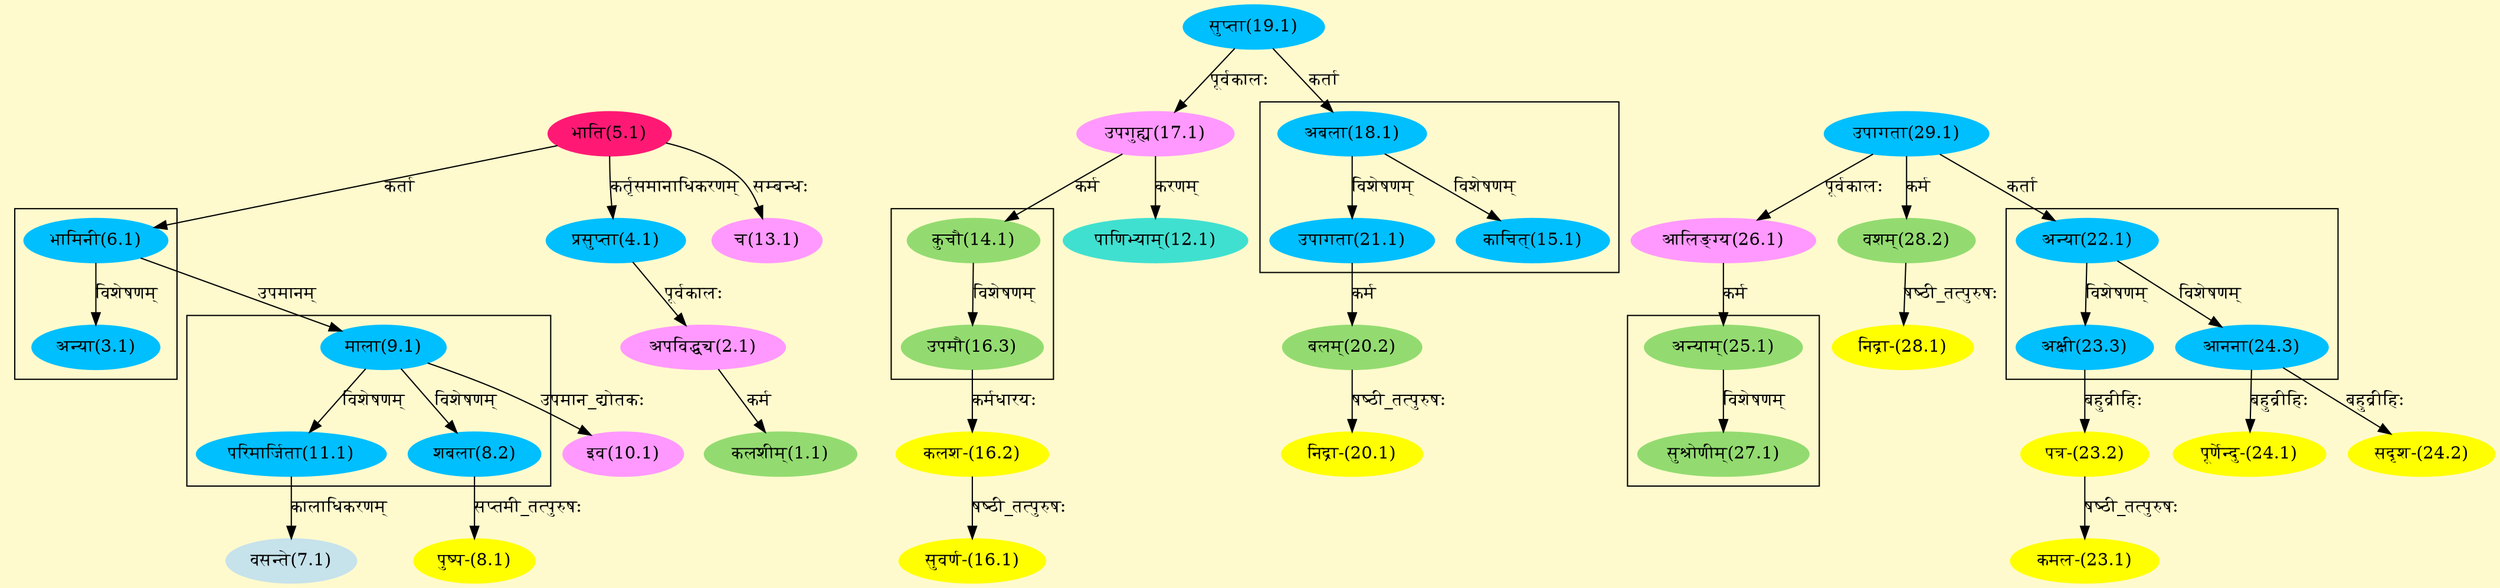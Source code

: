 digraph G{
rankdir=BT;
 compound=true;
 bgcolor="lemonchiffon1";

subgraph cluster_1{
Node3_1 [style=filled, color="#00BFFF" label = "अन्या(3.1)"]
Node6_1 [style=filled, color="#00BFFF" label = "भामिनी(6.1)"]

}

subgraph cluster_2{
Node8_2 [style=filled, color="#00BFFF" label = "शबला(8.2)"]
Node9_1 [style=filled, color="#00BFFF" label = "माला(9.1)"]
Node11_1 [style=filled, color="#00BFFF" label = "परिमार्जिता(11.1)"]

}

subgraph cluster_3{
Node15_1 [style=filled, color="#00BFFF" label = "काचित्(15.1)"]
Node18_1 [style=filled, color="#00BFFF" label = "अबला(18.1)"]
Node21_1 [style=filled, color="#00BFFF" label = "उपागता(21.1)"]

}

subgraph cluster_4{
Node16_3 [style=filled, color="#93DB70" label = "उपमौ(16.3)"]
Node14_1 [style=filled, color="#93DB70" label = "कुचौ(14.1)"]

}

subgraph cluster_5{
Node23_3 [style=filled, color="#00BFFF" label = "अक्षी(23.3)"]
Node22_1 [style=filled, color="#00BFFF" label = "अन्या(22.1)"]
Node24_3 [style=filled, color="#00BFFF" label = "आनना(24.3)"]

}

subgraph cluster_6{
Node27_1 [style=filled, color="#93DB70" label = "सुश्रोणीम्(27.1)"]
Node25_1 [style=filled, color="#93DB70" label = "अन्याम्(25.1)"]

}
Node1_1 [style=filled, color="#93DB70" label = "कलशीम्(1.1)"]
Node2_1 [style=filled, color="#FF99FF" label = "अपविद्ध्य(2.1)"]
Node4_1 [style=filled, color="#00BFFF" label = "प्रसुप्ता(4.1)"]
Node5_1 [style=filled, color="#FF1975" label = "भाति(5.1)"]
Node [style=filled, color="" label = "()"]
Node6_1 [style=filled, color="#00BFFF" label = "भामिनी(6.1)"]
Node7_1 [style=filled, color="#C6E2EB" label = "वसन्ते(7.1)"]
Node11_1 [style=filled, color="#00BFFF" label = "परिमार्जिता(11.1)"]
Node8_1 [style=filled, color="#FFFF00" label = "पुष्प-(8.1)"]
Node8_2 [style=filled, color="#00BFFF" label = "शबला(8.2)"]
Node9_1 [style=filled, color="#00BFFF" label = "माला(9.1)"]
Node10_1 [style=filled, color="#FF99FF" label = "इव(10.1)"]
Node12_1 [style=filled, color="#40E0D0" label = "पाणिभ्याम्(12.1)"]
Node17_1 [style=filled, color="#FF99FF" label = "उपगुह्य(17.1)"]
Node13_1 [style=filled, color="#FF99FF" label = "च(13.1)"]
Node14_1 [style=filled, color="#93DB70" label = "कुचौ(14.1)"]
Node16_1 [style=filled, color="#FFFF00" label = "सुवर्ण-(16.1)"]
Node16_2 [style=filled, color="#FFFF00" label = "कलश-(16.2)"]
Node16_3 [style=filled, color="#93DB70" label = "उपमौ(16.3)"]
Node19_1 [style=filled, color="#00BFFF" label = "सुप्ता(19.1)"]
Node18_1 [style=filled, color="#00BFFF" label = "अबला(18.1)"]
Node20_1 [style=filled, color="#FFFF00" label = "निद्रा-(20.1)"]
Node20_2 [style=filled, color="#93DB70" label = "बलम्(20.2)"]
Node21_1 [style=filled, color="#00BFFF" label = "उपागता(21.1)"]
Node22_1 [style=filled, color="#00BFFF" label = "अन्या(22.1)"]
Node29_1 [style=filled, color="#00BFFF" label = "उपागता(29.1)"]
Node23_1 [style=filled, color="#FFFF00" label = "कमल-(23.1)"]
Node23_2 [style=filled, color="#FFFF00" label = "पत्र-(23.2)"]
Node23_3 [style=filled, color="#00BFFF" label = "अक्षी(23.3)"]
Node24_1 [style=filled, color="#FFFF00" label = "पूर्णेन्दु-(24.1)"]
Node24_3 [style=filled, color="#00BFFF" label = "आनना(24.3)"]
Node24_2 [style=filled, color="#FFFF00" label = "सदृश-(24.2)"]
Node25_1 [style=filled, color="#93DB70" label = "अन्याम्(25.1)"]
Node26_1 [style=filled, color="#FF99FF" label = "आलिङ्ग्य(26.1)"]
Node28_1 [style=filled, color="#FFFF00" label = "निद्रा-(28.1)"]
Node28_2 [style=filled, color="#93DB70" label = "वशम्(28.2)"]
/* Start of Relations section */

Node1_1 -> Node2_1 [  label="कर्म"  dir="back" ]
Node2_1 -> Node4_1 [  label="पूर्वकालः"  dir="back" ]
Node3_1 -> Node6_1 [  label="विशेषणम्"  dir="back" ]
Node4_1 -> Node5_1 [  label="कर्तृसमानाधिकरणम्"  dir="back" ]
Node6_1 -> Node5_1 [  label="कर्ता"  dir="back" ]
Node7_1 -> Node11_1 [  label="कालाधिकरणम्"  dir="back" ]
Node8_1 -> Node8_2 [  label="सप्तमी_तत्पुरुषः"  dir="back" ]
Node8_2 -> Node9_1 [  label="विशेषणम्"  dir="back" ]
Node9_1 -> Node6_1 [  label="उपमानम्"  dir="back" ]
Node10_1 -> Node9_1 [  label="उपमान_द्योतकः"  dir="back" ]
Node11_1 -> Node9_1 [  label="विशेषणम्"  dir="back" ]
Node12_1 -> Node17_1 [  label="करणम्"  dir="back" ]
Node13_1 -> Node5_1 [  label="सम्बन्धः"  dir="back" ]
Node14_1 -> Node17_1 [  label="कर्म"  dir="back" ]
Node15_1 -> Node18_1 [  label="विशेषणम्"  dir="back" ]
Node16_1 -> Node16_2 [  label="षष्ठी_तत्पुरुषः"  dir="back" ]
Node16_2 -> Node16_3 [  label="कर्मधारयः"  dir="back" ]
Node16_3 -> Node14_1 [  label="विशेषणम्"  dir="back" ]
Node17_1 -> Node19_1 [  label="पूर्वकालः"  dir="back" ]
Node18_1 -> Node19_1 [  label="कर्ता"  dir="back" ]
Node20_1 -> Node20_2 [  label="षष्ठी_तत्पुरुषः"  dir="back" ]
Node20_2 -> Node21_1 [  label="कर्म"  dir="back" ]
Node21_1 -> Node18_1 [  label="विशेषणम्"  dir="back" ]
Node22_1 -> Node29_1 [  label="कर्ता"  dir="back" ]
Node23_1 -> Node23_2 [  label="षष्ठी_तत्पुरुषः"  dir="back" ]
Node23_2 -> Node23_3 [  label="बहुव्रीहिः"  dir="back" ]
Node23_3 -> Node22_1 [  label="विशेषणम्"  dir="back" ]
Node24_1 -> Node24_3 [  label="बहुव्रीहिः"  dir="back" ]
Node24_2 -> Node24_3 [  label="बहुव्रीहिः"  dir="back" ]
Node24_3 -> Node22_1 [  label="विशेषणम्"  dir="back" ]
Node25_1 -> Node26_1 [  label="कर्म"  dir="back" ]
Node26_1 -> Node29_1 [  label="पूर्वकालः"  dir="back" ]
Node27_1 -> Node25_1 [  label="विशेषणम्"  dir="back" ]
Node28_1 -> Node28_2 [  label="षष्ठी_तत्पुरुषः"  dir="back" ]
Node28_2 -> Node29_1 [  label="कर्म"  dir="back" ]
}
